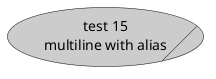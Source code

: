 {
  "sha1": "1g4b3nhm6q5rd9ske62xko5g1jy936w",
  "insertion": {
    "when": "2024-05-30T20:48:19.670Z",
    "url": "https://forum.plantuml.net/16516/usecase-business-usecase-with-multiline-description",
    "user": "plantuml@gmail.com"
  }
}
@startuml
usecase/ test15 #cccccc as "
    test 15
    multiline with alias
"
@enduml
